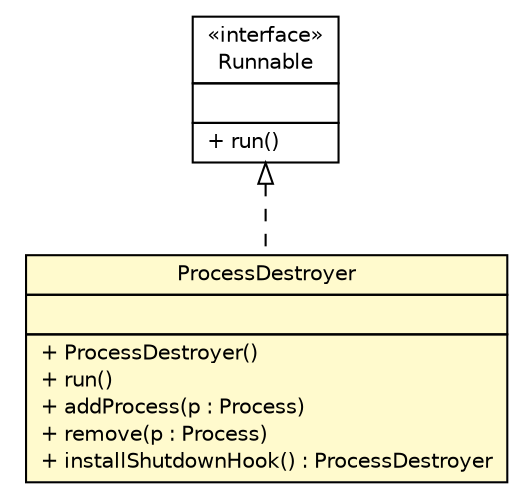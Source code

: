 #!/usr/local/bin/dot
#
# Class diagram 
# Generated by UMLGraph version R5_6 (http://www.umlgraph.org/)
#

digraph G {
	edge [fontname="Helvetica",fontsize=10,labelfontname="Helvetica",labelfontsize=10];
	node [fontname="Helvetica",fontsize=10,shape=plaintext];
	nodesep=0.25;
	ranksep=0.5;
	// sorcer.launcher.process.ProcessDestroyer
	c391196 [label=<<table title="sorcer.launcher.process.ProcessDestroyer" border="0" cellborder="1" cellspacing="0" cellpadding="2" port="p" bgcolor="lemonChiffon" href="./ProcessDestroyer.html">
		<tr><td><table border="0" cellspacing="0" cellpadding="1">
<tr><td align="center" balign="center"> ProcessDestroyer </td></tr>
		</table></td></tr>
		<tr><td><table border="0" cellspacing="0" cellpadding="1">
<tr><td align="left" balign="left">  </td></tr>
		</table></td></tr>
		<tr><td><table border="0" cellspacing="0" cellpadding="1">
<tr><td align="left" balign="left"> + ProcessDestroyer() </td></tr>
<tr><td align="left" balign="left"> + run() </td></tr>
<tr><td align="left" balign="left"> + addProcess(p : Process) </td></tr>
<tr><td align="left" balign="left"> + remove(p : Process) </td></tr>
<tr><td align="left" balign="left"> + installShutdownHook() : ProcessDestroyer </td></tr>
		</table></td></tr>
		</table>>, URL="./ProcessDestroyer.html", fontname="Helvetica", fontcolor="black", fontsize=10.0];
	//sorcer.launcher.process.ProcessDestroyer implements java.lang.Runnable
	c391816:p -> c391196:p [dir=back,arrowtail=empty,style=dashed];
	// java.lang.Runnable
	c391816 [label=<<table title="java.lang.Runnable" border="0" cellborder="1" cellspacing="0" cellpadding="2" port="p" href="http://docs.oracle.com/javase/7/docs/api/java/lang/Runnable.html">
		<tr><td><table border="0" cellspacing="0" cellpadding="1">
<tr><td align="center" balign="center"> &#171;interface&#187; </td></tr>
<tr><td align="center" balign="center"> Runnable </td></tr>
		</table></td></tr>
		<tr><td><table border="0" cellspacing="0" cellpadding="1">
<tr><td align="left" balign="left">  </td></tr>
		</table></td></tr>
		<tr><td><table border="0" cellspacing="0" cellpadding="1">
<tr><td align="left" balign="left"> + run() </td></tr>
		</table></td></tr>
		</table>>, URL="http://docs.oracle.com/javase/7/docs/api/java/lang/Runnable.html", fontname="Helvetica", fontcolor="black", fontsize=10.0];
}

